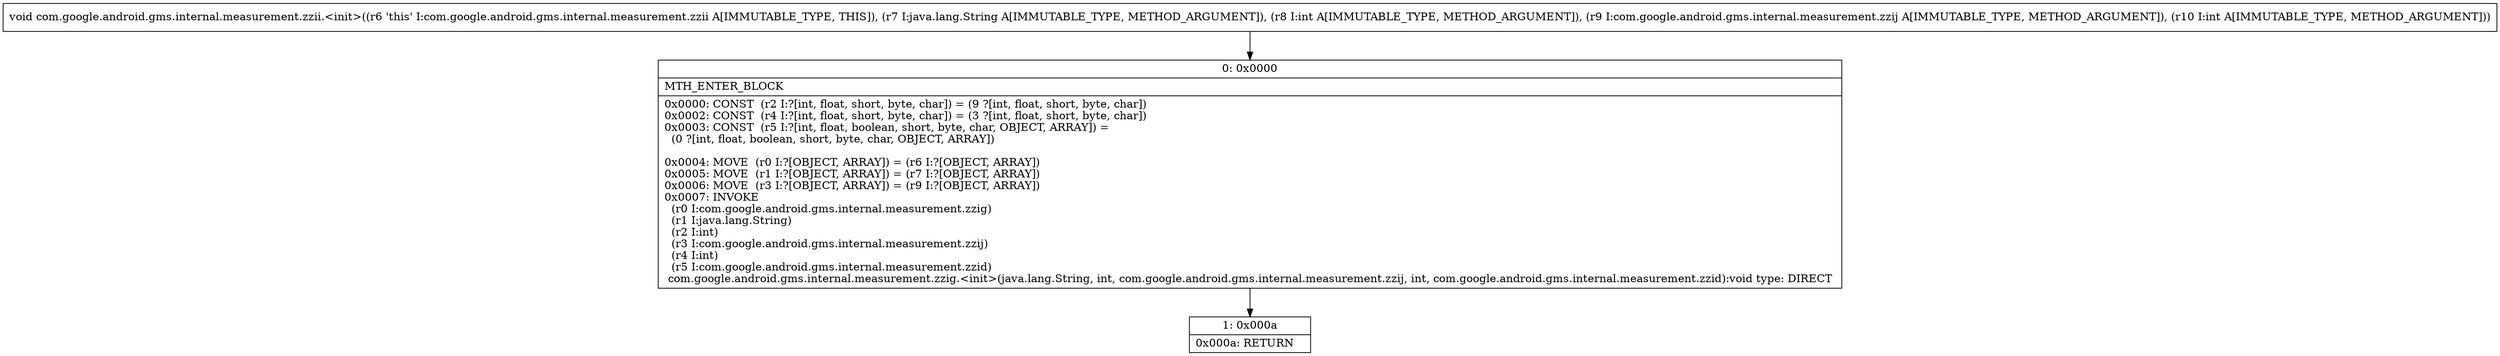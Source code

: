 digraph "CFG forcom.google.android.gms.internal.measurement.zzii.\<init\>(Ljava\/lang\/String;ILcom\/google\/android\/gms\/internal\/measurement\/zzij;I)V" {
Node_0 [shape=record,label="{0\:\ 0x0000|MTH_ENTER_BLOCK\l|0x0000: CONST  (r2 I:?[int, float, short, byte, char]) = (9 ?[int, float, short, byte, char]) \l0x0002: CONST  (r4 I:?[int, float, short, byte, char]) = (3 ?[int, float, short, byte, char]) \l0x0003: CONST  (r5 I:?[int, float, boolean, short, byte, char, OBJECT, ARRAY]) = \l  (0 ?[int, float, boolean, short, byte, char, OBJECT, ARRAY])\l \l0x0004: MOVE  (r0 I:?[OBJECT, ARRAY]) = (r6 I:?[OBJECT, ARRAY]) \l0x0005: MOVE  (r1 I:?[OBJECT, ARRAY]) = (r7 I:?[OBJECT, ARRAY]) \l0x0006: MOVE  (r3 I:?[OBJECT, ARRAY]) = (r9 I:?[OBJECT, ARRAY]) \l0x0007: INVOKE  \l  (r0 I:com.google.android.gms.internal.measurement.zzig)\l  (r1 I:java.lang.String)\l  (r2 I:int)\l  (r3 I:com.google.android.gms.internal.measurement.zzij)\l  (r4 I:int)\l  (r5 I:com.google.android.gms.internal.measurement.zzid)\l com.google.android.gms.internal.measurement.zzig.\<init\>(java.lang.String, int, com.google.android.gms.internal.measurement.zzij, int, com.google.android.gms.internal.measurement.zzid):void type: DIRECT \l}"];
Node_1 [shape=record,label="{1\:\ 0x000a|0x000a: RETURN   \l}"];
MethodNode[shape=record,label="{void com.google.android.gms.internal.measurement.zzii.\<init\>((r6 'this' I:com.google.android.gms.internal.measurement.zzii A[IMMUTABLE_TYPE, THIS]), (r7 I:java.lang.String A[IMMUTABLE_TYPE, METHOD_ARGUMENT]), (r8 I:int A[IMMUTABLE_TYPE, METHOD_ARGUMENT]), (r9 I:com.google.android.gms.internal.measurement.zzij A[IMMUTABLE_TYPE, METHOD_ARGUMENT]), (r10 I:int A[IMMUTABLE_TYPE, METHOD_ARGUMENT])) }"];
MethodNode -> Node_0;
Node_0 -> Node_1;
}

